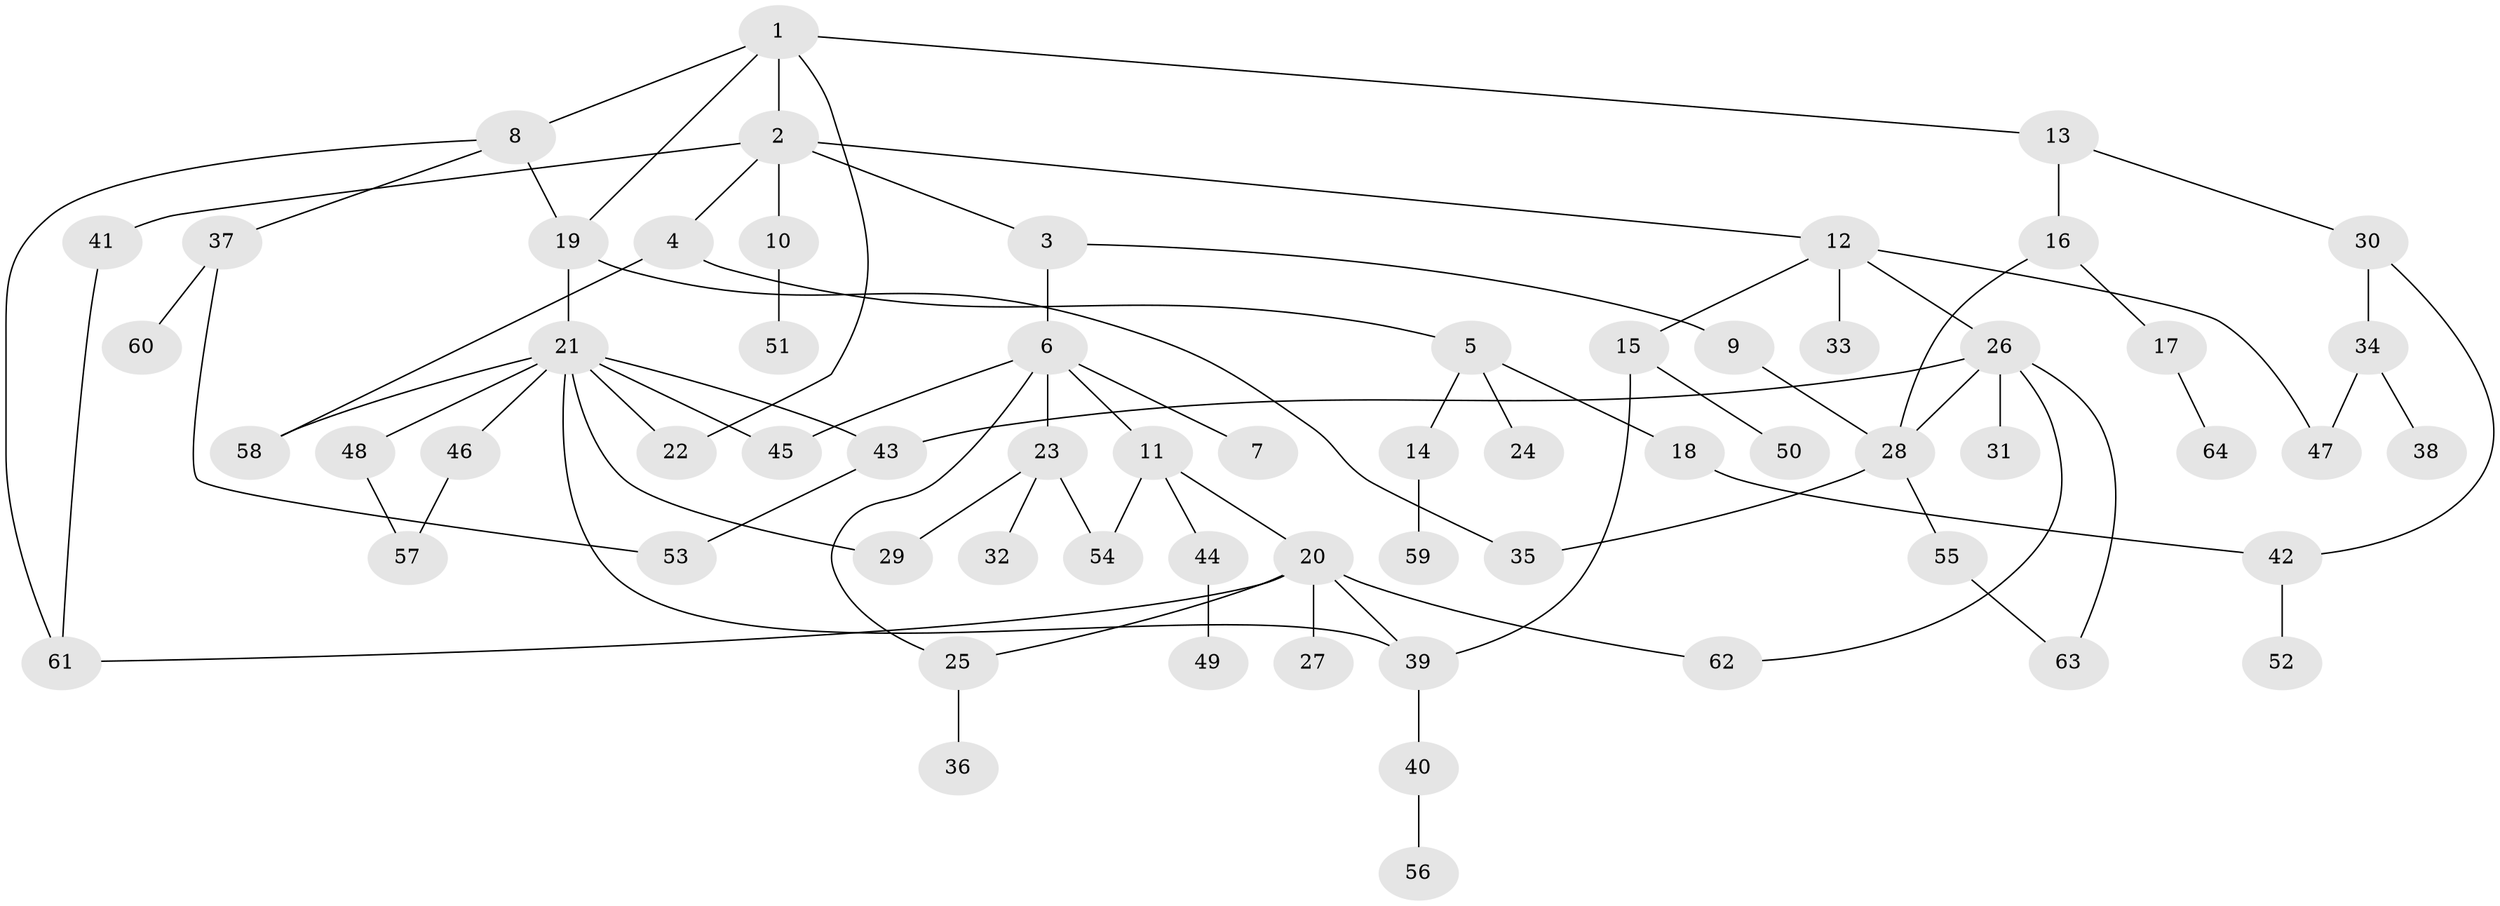 // Generated by graph-tools (version 1.1) at 2025/25/03/09/25 03:25:28]
// undirected, 64 vertices, 84 edges
graph export_dot {
graph [start="1"]
  node [color=gray90,style=filled];
  1;
  2;
  3;
  4;
  5;
  6;
  7;
  8;
  9;
  10;
  11;
  12;
  13;
  14;
  15;
  16;
  17;
  18;
  19;
  20;
  21;
  22;
  23;
  24;
  25;
  26;
  27;
  28;
  29;
  30;
  31;
  32;
  33;
  34;
  35;
  36;
  37;
  38;
  39;
  40;
  41;
  42;
  43;
  44;
  45;
  46;
  47;
  48;
  49;
  50;
  51;
  52;
  53;
  54;
  55;
  56;
  57;
  58;
  59;
  60;
  61;
  62;
  63;
  64;
  1 -- 2;
  1 -- 8;
  1 -- 13;
  1 -- 22;
  1 -- 19;
  2 -- 3;
  2 -- 4;
  2 -- 10;
  2 -- 12;
  2 -- 41;
  3 -- 6;
  3 -- 9;
  4 -- 5;
  4 -- 58;
  5 -- 14;
  5 -- 18;
  5 -- 24;
  6 -- 7;
  6 -- 11;
  6 -- 23;
  6 -- 25;
  6 -- 45;
  8 -- 19;
  8 -- 37;
  8 -- 61;
  9 -- 28;
  10 -- 51;
  11 -- 20;
  11 -- 44;
  11 -- 54;
  12 -- 15;
  12 -- 26;
  12 -- 33;
  12 -- 47;
  13 -- 16;
  13 -- 30;
  14 -- 59;
  15 -- 50;
  15 -- 39;
  16 -- 17;
  16 -- 28;
  17 -- 64;
  18 -- 42;
  19 -- 21;
  19 -- 35;
  20 -- 25;
  20 -- 27;
  20 -- 39;
  20 -- 62;
  20 -- 61;
  21 -- 29;
  21 -- 43;
  21 -- 45;
  21 -- 46;
  21 -- 48;
  21 -- 22;
  21 -- 58;
  21 -- 39;
  23 -- 32;
  23 -- 54;
  23 -- 29;
  25 -- 36;
  26 -- 31;
  26 -- 62;
  26 -- 43;
  26 -- 63;
  26 -- 28;
  28 -- 35;
  28 -- 55;
  30 -- 34;
  30 -- 42;
  34 -- 38;
  34 -- 47;
  37 -- 53;
  37 -- 60;
  39 -- 40;
  40 -- 56;
  41 -- 61;
  42 -- 52;
  43 -- 53;
  44 -- 49;
  46 -- 57;
  48 -- 57;
  55 -- 63;
}

